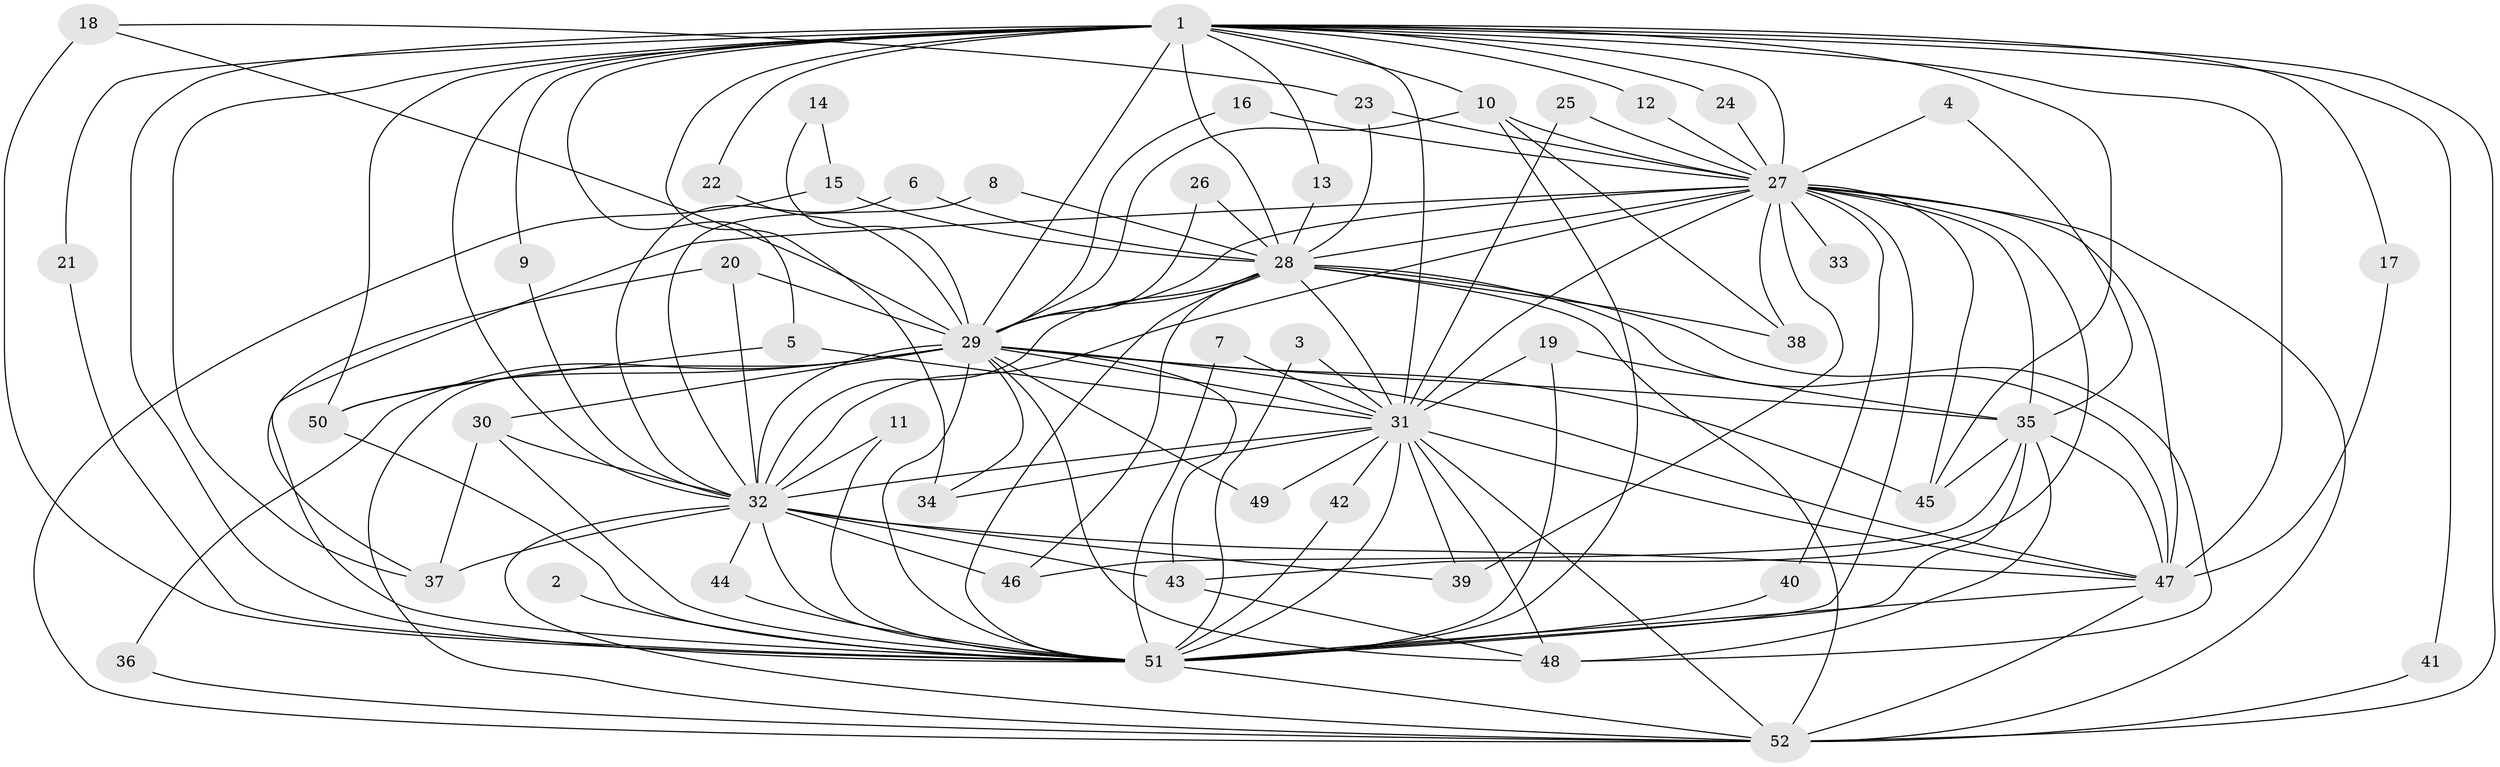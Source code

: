 // original degree distribution, {22: 0.038834951456310676, 15: 0.009708737864077669, 29: 0.009708737864077669, 17: 0.009708737864077669, 28: 0.009708737864077669, 13: 0.009708737864077669, 32: 0.009708737864077669, 2: 0.5436893203883495, 4: 0.0970873786407767, 3: 0.24271844660194175, 8: 0.009708737864077669, 5: 0.009708737864077669}
// Generated by graph-tools (version 1.1) at 2025/25/03/09/25 03:25:48]
// undirected, 52 vertices, 142 edges
graph export_dot {
graph [start="1"]
  node [color=gray90,style=filled];
  1;
  2;
  3;
  4;
  5;
  6;
  7;
  8;
  9;
  10;
  11;
  12;
  13;
  14;
  15;
  16;
  17;
  18;
  19;
  20;
  21;
  22;
  23;
  24;
  25;
  26;
  27;
  28;
  29;
  30;
  31;
  32;
  33;
  34;
  35;
  36;
  37;
  38;
  39;
  40;
  41;
  42;
  43;
  44;
  45;
  46;
  47;
  48;
  49;
  50;
  51;
  52;
  1 -- 5 [weight=1.0];
  1 -- 9 [weight=1.0];
  1 -- 10 [weight=1.0];
  1 -- 12 [weight=1.0];
  1 -- 13 [weight=1.0];
  1 -- 17 [weight=1.0];
  1 -- 21 [weight=1.0];
  1 -- 22 [weight=1.0];
  1 -- 24 [weight=1.0];
  1 -- 27 [weight=2.0];
  1 -- 28 [weight=2.0];
  1 -- 29 [weight=4.0];
  1 -- 31 [weight=2.0];
  1 -- 32 [weight=2.0];
  1 -- 34 [weight=1.0];
  1 -- 37 [weight=1.0];
  1 -- 41 [weight=1.0];
  1 -- 45 [weight=1.0];
  1 -- 47 [weight=2.0];
  1 -- 50 [weight=2.0];
  1 -- 51 [weight=3.0];
  1 -- 52 [weight=3.0];
  2 -- 51 [weight=1.0];
  3 -- 31 [weight=1.0];
  3 -- 51 [weight=1.0];
  4 -- 27 [weight=1.0];
  4 -- 35 [weight=1.0];
  5 -- 31 [weight=1.0];
  5 -- 50 [weight=1.0];
  6 -- 28 [weight=1.0];
  6 -- 32 [weight=1.0];
  7 -- 31 [weight=1.0];
  7 -- 51 [weight=1.0];
  8 -- 28 [weight=1.0];
  8 -- 32 [weight=1.0];
  9 -- 32 [weight=1.0];
  10 -- 27 [weight=1.0];
  10 -- 29 [weight=1.0];
  10 -- 38 [weight=1.0];
  10 -- 51 [weight=1.0];
  11 -- 32 [weight=1.0];
  11 -- 51 [weight=1.0];
  12 -- 27 [weight=1.0];
  13 -- 28 [weight=1.0];
  14 -- 15 [weight=1.0];
  14 -- 29 [weight=1.0];
  15 -- 28 [weight=1.0];
  15 -- 52 [weight=2.0];
  16 -- 27 [weight=1.0];
  16 -- 29 [weight=1.0];
  17 -- 47 [weight=1.0];
  18 -- 23 [weight=1.0];
  18 -- 29 [weight=1.0];
  18 -- 51 [weight=1.0];
  19 -- 31 [weight=1.0];
  19 -- 35 [weight=1.0];
  19 -- 51 [weight=1.0];
  20 -- 29 [weight=1.0];
  20 -- 32 [weight=1.0];
  20 -- 51 [weight=1.0];
  21 -- 51 [weight=1.0];
  22 -- 29 [weight=1.0];
  23 -- 27 [weight=1.0];
  23 -- 28 [weight=1.0];
  24 -- 27 [weight=1.0];
  25 -- 27 [weight=1.0];
  25 -- 31 [weight=1.0];
  26 -- 28 [weight=1.0];
  26 -- 29 [weight=1.0];
  27 -- 28 [weight=2.0];
  27 -- 29 [weight=2.0];
  27 -- 31 [weight=1.0];
  27 -- 32 [weight=1.0];
  27 -- 33 [weight=2.0];
  27 -- 35 [weight=1.0];
  27 -- 37 [weight=1.0];
  27 -- 38 [weight=1.0];
  27 -- 39 [weight=1.0];
  27 -- 40 [weight=1.0];
  27 -- 43 [weight=1.0];
  27 -- 45 [weight=1.0];
  27 -- 47 [weight=2.0];
  27 -- 51 [weight=2.0];
  27 -- 52 [weight=1.0];
  28 -- 29 [weight=1.0];
  28 -- 31 [weight=1.0];
  28 -- 32 [weight=2.0];
  28 -- 38 [weight=2.0];
  28 -- 46 [weight=1.0];
  28 -- 47 [weight=1.0];
  28 -- 48 [weight=1.0];
  28 -- 51 [weight=1.0];
  28 -- 52 [weight=1.0];
  29 -- 30 [weight=1.0];
  29 -- 31 [weight=1.0];
  29 -- 32 [weight=1.0];
  29 -- 34 [weight=1.0];
  29 -- 35 [weight=1.0];
  29 -- 36 [weight=1.0];
  29 -- 43 [weight=1.0];
  29 -- 45 [weight=1.0];
  29 -- 47 [weight=1.0];
  29 -- 48 [weight=1.0];
  29 -- 49 [weight=1.0];
  29 -- 50 [weight=1.0];
  29 -- 51 [weight=1.0];
  29 -- 52 [weight=2.0];
  30 -- 32 [weight=1.0];
  30 -- 37 [weight=1.0];
  30 -- 51 [weight=1.0];
  31 -- 32 [weight=2.0];
  31 -- 34 [weight=1.0];
  31 -- 39 [weight=2.0];
  31 -- 42 [weight=1.0];
  31 -- 47 [weight=2.0];
  31 -- 48 [weight=1.0];
  31 -- 49 [weight=1.0];
  31 -- 51 [weight=3.0];
  31 -- 52 [weight=1.0];
  32 -- 37 [weight=2.0];
  32 -- 39 [weight=1.0];
  32 -- 43 [weight=1.0];
  32 -- 44 [weight=1.0];
  32 -- 46 [weight=1.0];
  32 -- 47 [weight=1.0];
  32 -- 51 [weight=2.0];
  32 -- 52 [weight=1.0];
  35 -- 45 [weight=1.0];
  35 -- 46 [weight=1.0];
  35 -- 47 [weight=1.0];
  35 -- 48 [weight=1.0];
  35 -- 51 [weight=1.0];
  36 -- 52 [weight=1.0];
  40 -- 51 [weight=2.0];
  41 -- 52 [weight=2.0];
  42 -- 51 [weight=1.0];
  43 -- 48 [weight=1.0];
  44 -- 51 [weight=1.0];
  47 -- 51 [weight=2.0];
  47 -- 52 [weight=2.0];
  50 -- 51 [weight=1.0];
  51 -- 52 [weight=2.0];
}
